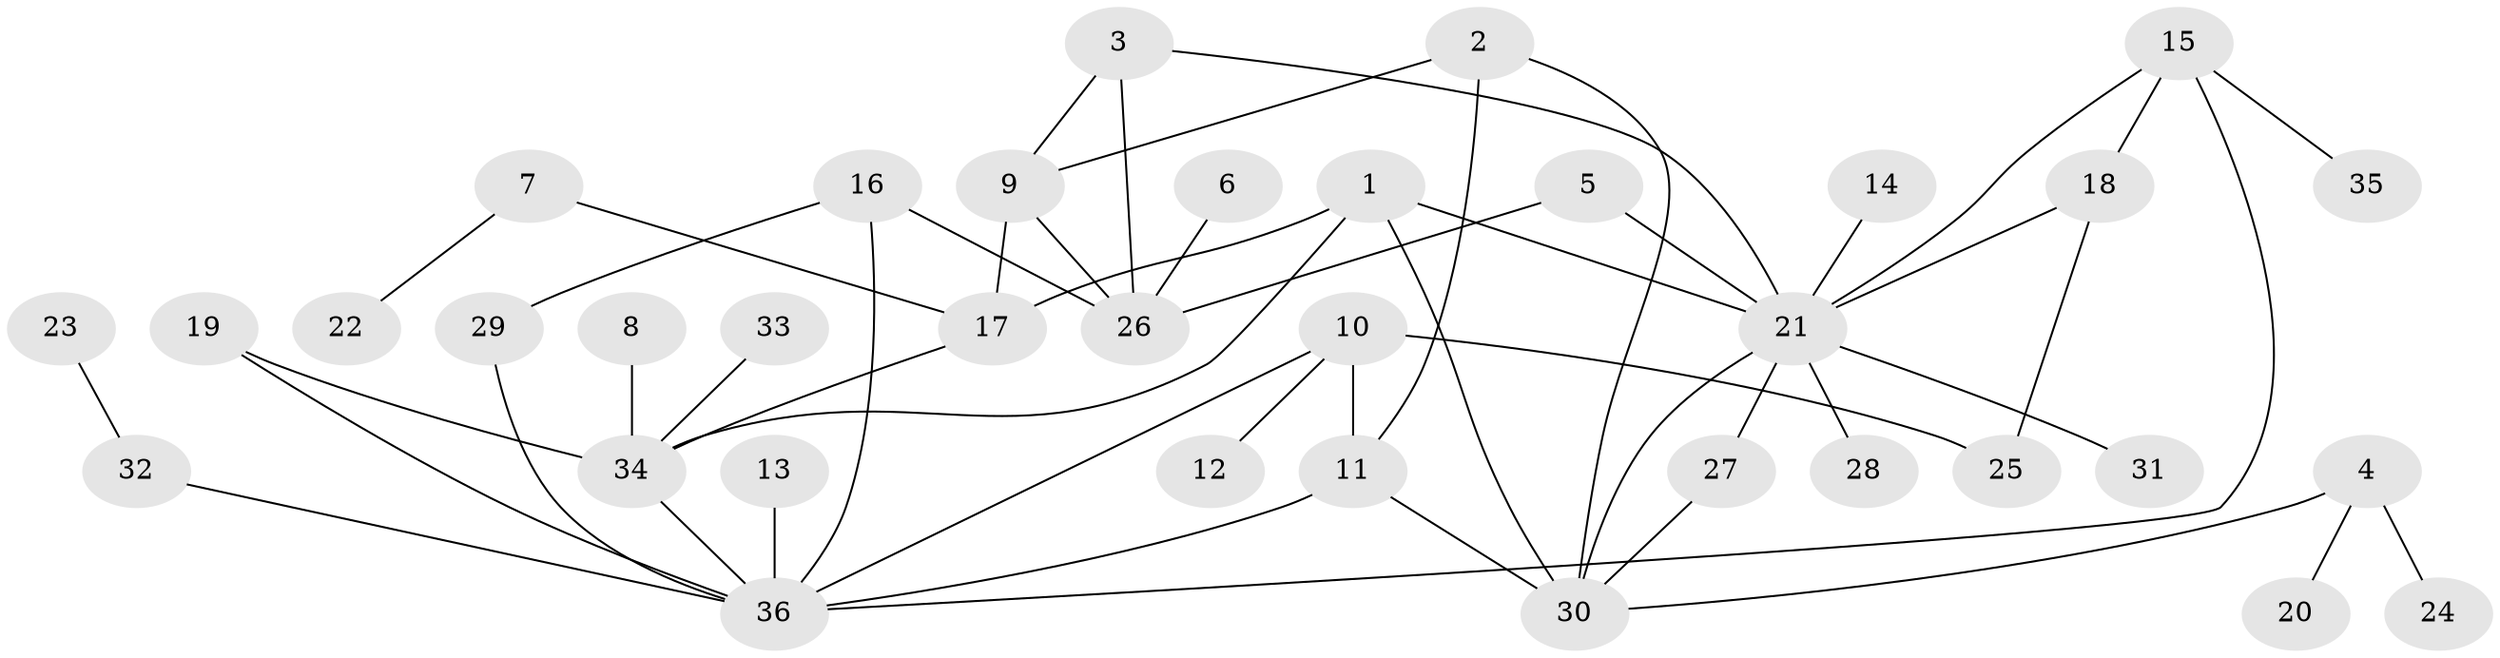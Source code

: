 // original degree distribution, {6: 0.041666666666666664, 8: 0.027777777777777776, 4: 0.06944444444444445, 10: 0.013888888888888888, 12: 0.013888888888888888, 5: 0.041666666666666664, 7: 0.013888888888888888, 3: 0.05555555555555555, 1: 0.5555555555555556, 2: 0.16666666666666666}
// Generated by graph-tools (version 1.1) at 2025/02/03/09/25 03:02:34]
// undirected, 36 vertices, 51 edges
graph export_dot {
graph [start="1"]
  node [color=gray90,style=filled];
  1;
  2;
  3;
  4;
  5;
  6;
  7;
  8;
  9;
  10;
  11;
  12;
  13;
  14;
  15;
  16;
  17;
  18;
  19;
  20;
  21;
  22;
  23;
  24;
  25;
  26;
  27;
  28;
  29;
  30;
  31;
  32;
  33;
  34;
  35;
  36;
  1 -- 17 [weight=1.0];
  1 -- 21 [weight=1.0];
  1 -- 30 [weight=1.0];
  1 -- 34 [weight=1.0];
  2 -- 9 [weight=1.0];
  2 -- 11 [weight=1.0];
  2 -- 30 [weight=1.0];
  3 -- 9 [weight=1.0];
  3 -- 21 [weight=1.0];
  3 -- 26 [weight=1.0];
  4 -- 20 [weight=1.0];
  4 -- 24 [weight=1.0];
  4 -- 30 [weight=1.0];
  5 -- 21 [weight=1.0];
  5 -- 26 [weight=1.0];
  6 -- 26 [weight=1.0];
  7 -- 17 [weight=1.0];
  7 -- 22 [weight=1.0];
  8 -- 34 [weight=1.0];
  9 -- 17 [weight=1.0];
  9 -- 26 [weight=1.0];
  10 -- 11 [weight=1.0];
  10 -- 12 [weight=1.0];
  10 -- 25 [weight=1.0];
  10 -- 36 [weight=1.0];
  11 -- 30 [weight=1.0];
  11 -- 36 [weight=1.0];
  13 -- 36 [weight=1.0];
  14 -- 21 [weight=1.0];
  15 -- 18 [weight=1.0];
  15 -- 21 [weight=1.0];
  15 -- 35 [weight=1.0];
  15 -- 36 [weight=1.0];
  16 -- 26 [weight=1.0];
  16 -- 29 [weight=1.0];
  16 -- 36 [weight=1.0];
  17 -- 34 [weight=1.0];
  18 -- 21 [weight=1.0];
  18 -- 25 [weight=1.0];
  19 -- 34 [weight=1.0];
  19 -- 36 [weight=1.0];
  21 -- 27 [weight=1.0];
  21 -- 28 [weight=1.0];
  21 -- 30 [weight=1.0];
  21 -- 31 [weight=1.0];
  23 -- 32 [weight=1.0];
  27 -- 30 [weight=1.0];
  29 -- 36 [weight=1.0];
  32 -- 36 [weight=1.0];
  33 -- 34 [weight=1.0];
  34 -- 36 [weight=1.0];
}
